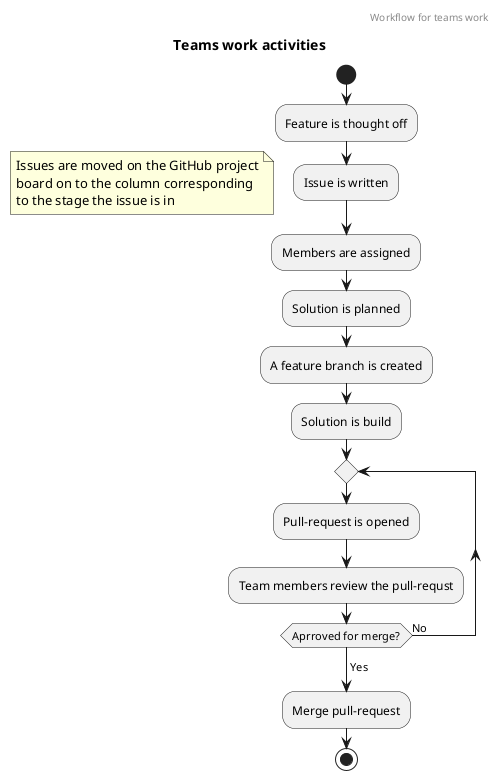 @startuml team_workflow
header Workflow for teams work
title Teams work activities 
start
:Feature is thought off;
:Issue is written;
floating note left: Issues are moved on the GitHub project\nboard on to the column corresponding\nto the stage the issue is in
:Members are assigned;
:Solution is planned;
:A feature branch is created; 
:Solution is build;
repeat
    :Pull-request is opened;
    :Team members review the pull-requst;
repeat while (Aprroved for merge?) is (No)
->Yes;
:Merge pull-request;
stop
@enduml